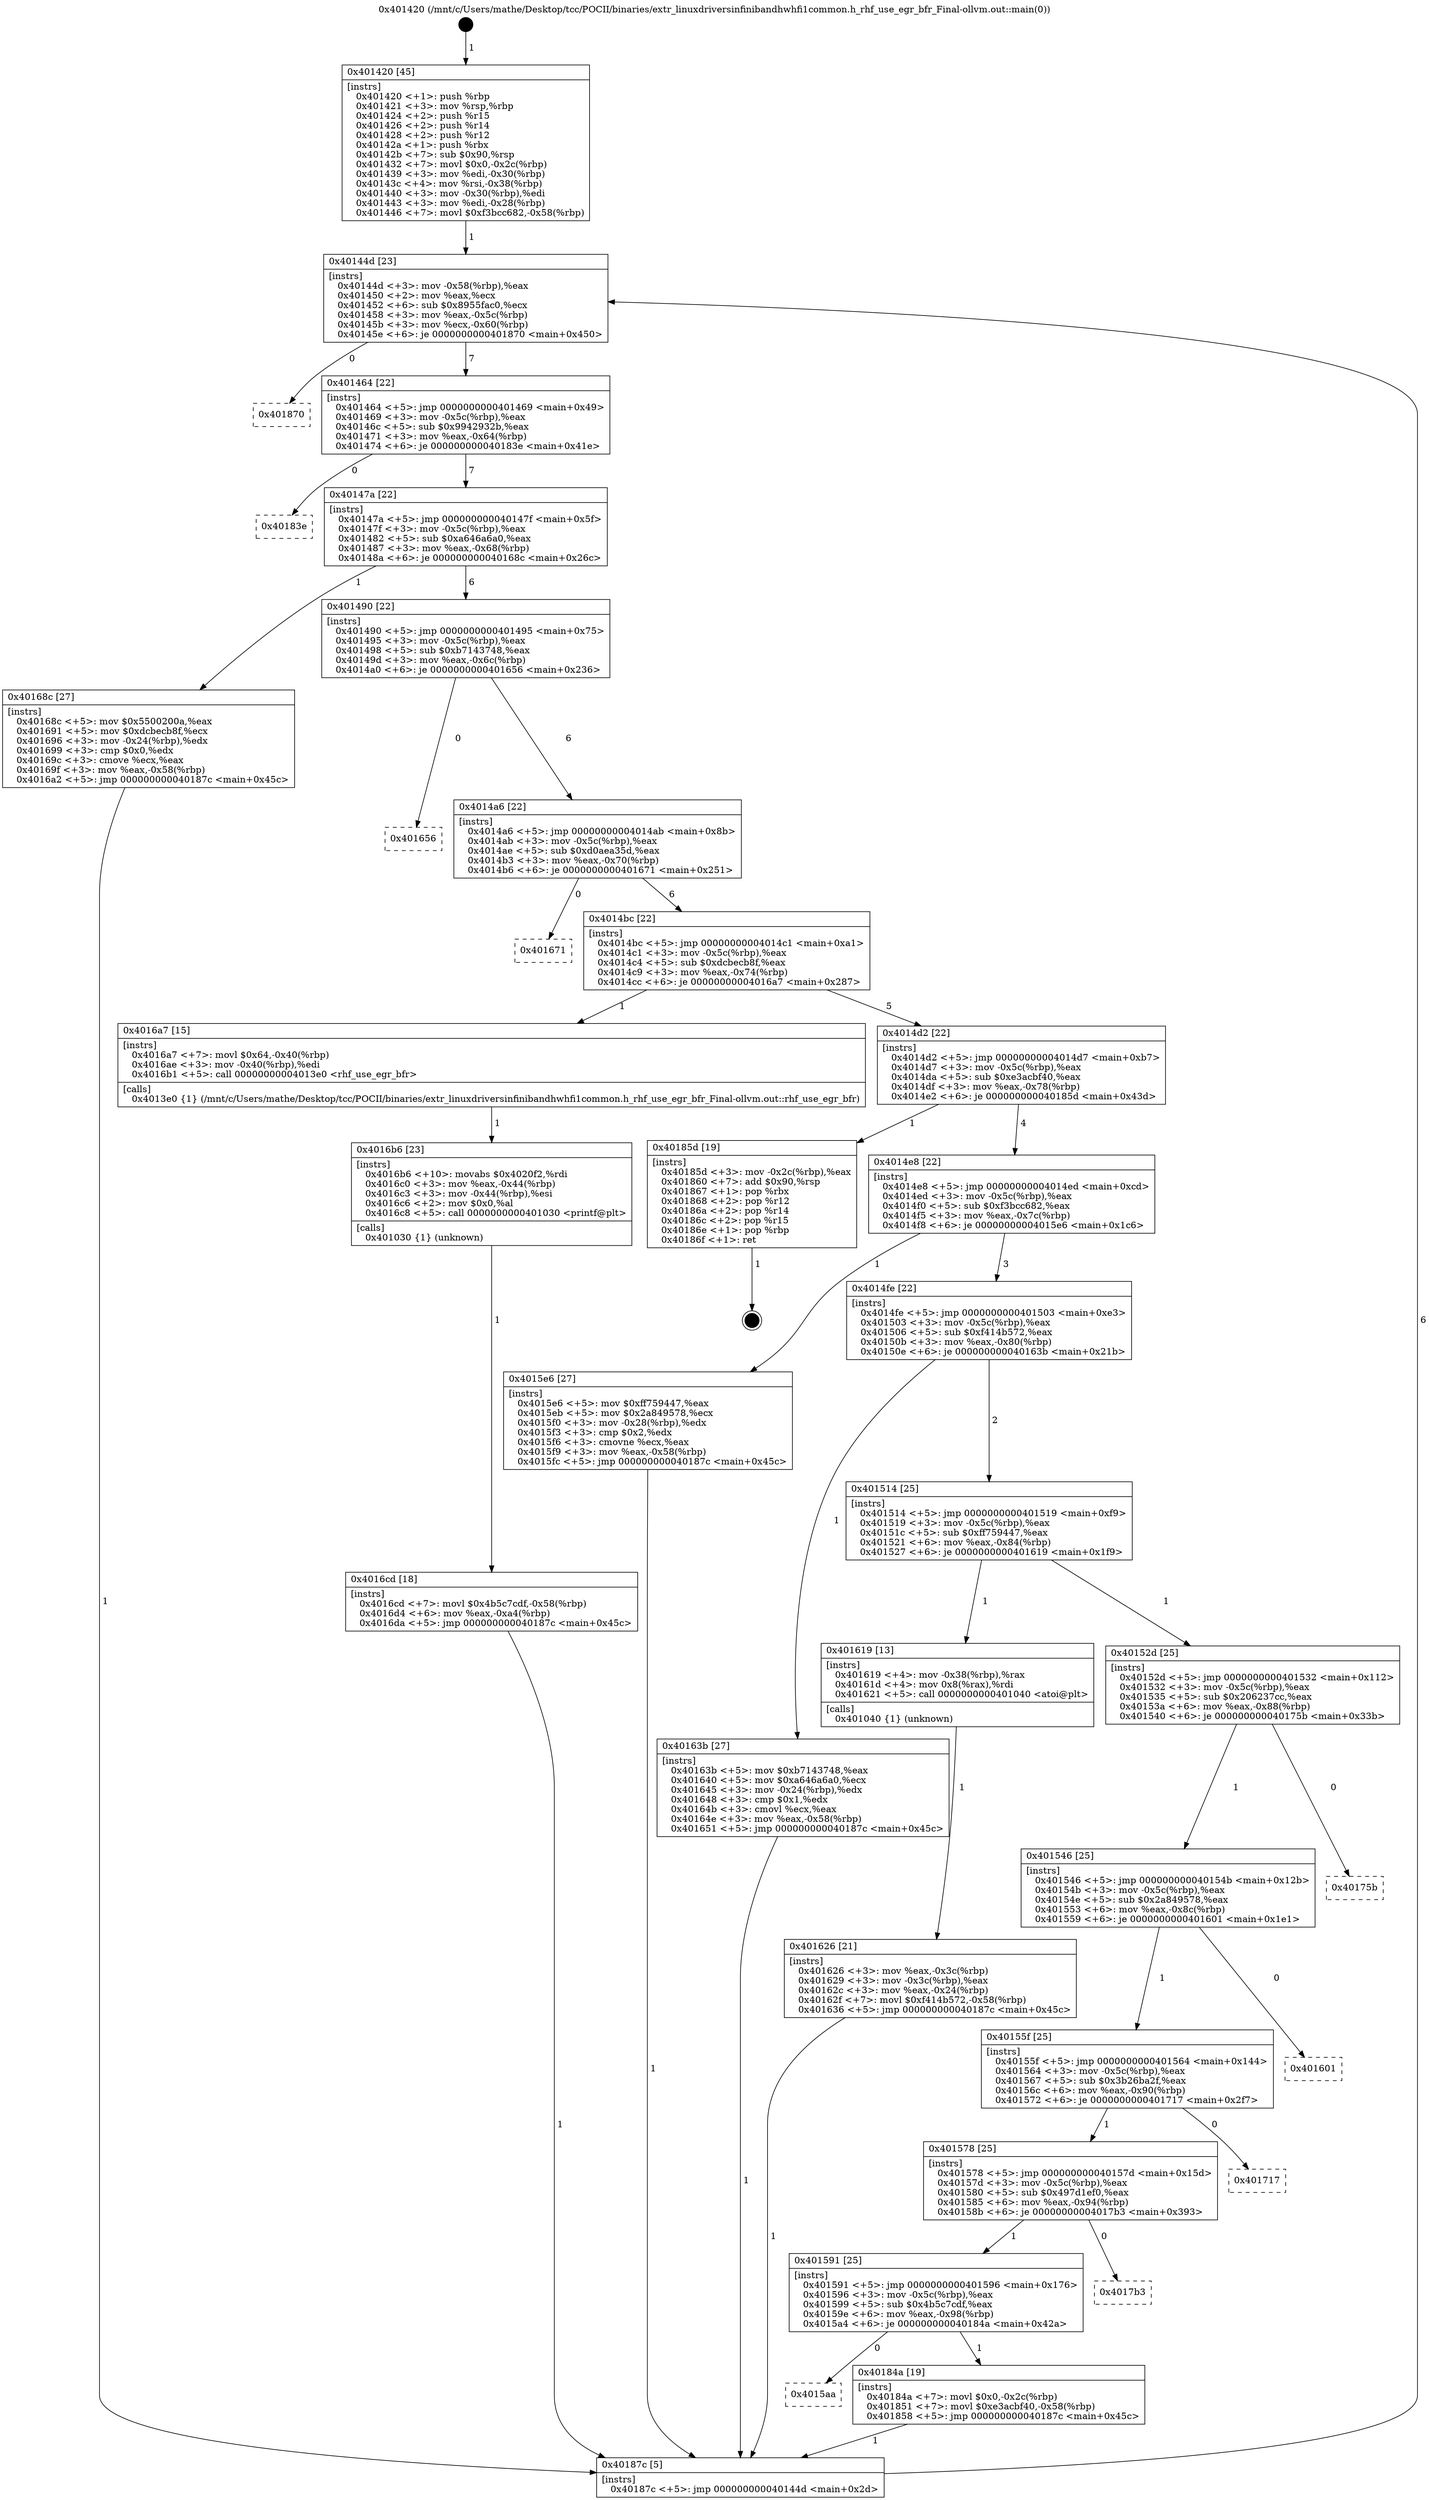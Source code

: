 digraph "0x401420" {
  label = "0x401420 (/mnt/c/Users/mathe/Desktop/tcc/POCII/binaries/extr_linuxdriversinfinibandhwhfi1common.h_rhf_use_egr_bfr_Final-ollvm.out::main(0))"
  labelloc = "t"
  node[shape=record]

  Entry [label="",width=0.3,height=0.3,shape=circle,fillcolor=black,style=filled]
  "0x40144d" [label="{
     0x40144d [23]\l
     | [instrs]\l
     &nbsp;&nbsp;0x40144d \<+3\>: mov -0x58(%rbp),%eax\l
     &nbsp;&nbsp;0x401450 \<+2\>: mov %eax,%ecx\l
     &nbsp;&nbsp;0x401452 \<+6\>: sub $0x8955fac0,%ecx\l
     &nbsp;&nbsp;0x401458 \<+3\>: mov %eax,-0x5c(%rbp)\l
     &nbsp;&nbsp;0x40145b \<+3\>: mov %ecx,-0x60(%rbp)\l
     &nbsp;&nbsp;0x40145e \<+6\>: je 0000000000401870 \<main+0x450\>\l
  }"]
  "0x401870" [label="{
     0x401870\l
  }", style=dashed]
  "0x401464" [label="{
     0x401464 [22]\l
     | [instrs]\l
     &nbsp;&nbsp;0x401464 \<+5\>: jmp 0000000000401469 \<main+0x49\>\l
     &nbsp;&nbsp;0x401469 \<+3\>: mov -0x5c(%rbp),%eax\l
     &nbsp;&nbsp;0x40146c \<+5\>: sub $0x9942932b,%eax\l
     &nbsp;&nbsp;0x401471 \<+3\>: mov %eax,-0x64(%rbp)\l
     &nbsp;&nbsp;0x401474 \<+6\>: je 000000000040183e \<main+0x41e\>\l
  }"]
  Exit [label="",width=0.3,height=0.3,shape=circle,fillcolor=black,style=filled,peripheries=2]
  "0x40183e" [label="{
     0x40183e\l
  }", style=dashed]
  "0x40147a" [label="{
     0x40147a [22]\l
     | [instrs]\l
     &nbsp;&nbsp;0x40147a \<+5\>: jmp 000000000040147f \<main+0x5f\>\l
     &nbsp;&nbsp;0x40147f \<+3\>: mov -0x5c(%rbp),%eax\l
     &nbsp;&nbsp;0x401482 \<+5\>: sub $0xa646a6a0,%eax\l
     &nbsp;&nbsp;0x401487 \<+3\>: mov %eax,-0x68(%rbp)\l
     &nbsp;&nbsp;0x40148a \<+6\>: je 000000000040168c \<main+0x26c\>\l
  }"]
  "0x4015aa" [label="{
     0x4015aa\l
  }", style=dashed]
  "0x40168c" [label="{
     0x40168c [27]\l
     | [instrs]\l
     &nbsp;&nbsp;0x40168c \<+5\>: mov $0x5500200a,%eax\l
     &nbsp;&nbsp;0x401691 \<+5\>: mov $0xdcbecb8f,%ecx\l
     &nbsp;&nbsp;0x401696 \<+3\>: mov -0x24(%rbp),%edx\l
     &nbsp;&nbsp;0x401699 \<+3\>: cmp $0x0,%edx\l
     &nbsp;&nbsp;0x40169c \<+3\>: cmove %ecx,%eax\l
     &nbsp;&nbsp;0x40169f \<+3\>: mov %eax,-0x58(%rbp)\l
     &nbsp;&nbsp;0x4016a2 \<+5\>: jmp 000000000040187c \<main+0x45c\>\l
  }"]
  "0x401490" [label="{
     0x401490 [22]\l
     | [instrs]\l
     &nbsp;&nbsp;0x401490 \<+5\>: jmp 0000000000401495 \<main+0x75\>\l
     &nbsp;&nbsp;0x401495 \<+3\>: mov -0x5c(%rbp),%eax\l
     &nbsp;&nbsp;0x401498 \<+5\>: sub $0xb7143748,%eax\l
     &nbsp;&nbsp;0x40149d \<+3\>: mov %eax,-0x6c(%rbp)\l
     &nbsp;&nbsp;0x4014a0 \<+6\>: je 0000000000401656 \<main+0x236\>\l
  }"]
  "0x40184a" [label="{
     0x40184a [19]\l
     | [instrs]\l
     &nbsp;&nbsp;0x40184a \<+7\>: movl $0x0,-0x2c(%rbp)\l
     &nbsp;&nbsp;0x401851 \<+7\>: movl $0xe3acbf40,-0x58(%rbp)\l
     &nbsp;&nbsp;0x401858 \<+5\>: jmp 000000000040187c \<main+0x45c\>\l
  }"]
  "0x401656" [label="{
     0x401656\l
  }", style=dashed]
  "0x4014a6" [label="{
     0x4014a6 [22]\l
     | [instrs]\l
     &nbsp;&nbsp;0x4014a6 \<+5\>: jmp 00000000004014ab \<main+0x8b\>\l
     &nbsp;&nbsp;0x4014ab \<+3\>: mov -0x5c(%rbp),%eax\l
     &nbsp;&nbsp;0x4014ae \<+5\>: sub $0xd0aea35d,%eax\l
     &nbsp;&nbsp;0x4014b3 \<+3\>: mov %eax,-0x70(%rbp)\l
     &nbsp;&nbsp;0x4014b6 \<+6\>: je 0000000000401671 \<main+0x251\>\l
  }"]
  "0x401591" [label="{
     0x401591 [25]\l
     | [instrs]\l
     &nbsp;&nbsp;0x401591 \<+5\>: jmp 0000000000401596 \<main+0x176\>\l
     &nbsp;&nbsp;0x401596 \<+3\>: mov -0x5c(%rbp),%eax\l
     &nbsp;&nbsp;0x401599 \<+5\>: sub $0x4b5c7cdf,%eax\l
     &nbsp;&nbsp;0x40159e \<+6\>: mov %eax,-0x98(%rbp)\l
     &nbsp;&nbsp;0x4015a4 \<+6\>: je 000000000040184a \<main+0x42a\>\l
  }"]
  "0x401671" [label="{
     0x401671\l
  }", style=dashed]
  "0x4014bc" [label="{
     0x4014bc [22]\l
     | [instrs]\l
     &nbsp;&nbsp;0x4014bc \<+5\>: jmp 00000000004014c1 \<main+0xa1\>\l
     &nbsp;&nbsp;0x4014c1 \<+3\>: mov -0x5c(%rbp),%eax\l
     &nbsp;&nbsp;0x4014c4 \<+5\>: sub $0xdcbecb8f,%eax\l
     &nbsp;&nbsp;0x4014c9 \<+3\>: mov %eax,-0x74(%rbp)\l
     &nbsp;&nbsp;0x4014cc \<+6\>: je 00000000004016a7 \<main+0x287\>\l
  }"]
  "0x4017b3" [label="{
     0x4017b3\l
  }", style=dashed]
  "0x4016a7" [label="{
     0x4016a7 [15]\l
     | [instrs]\l
     &nbsp;&nbsp;0x4016a7 \<+7\>: movl $0x64,-0x40(%rbp)\l
     &nbsp;&nbsp;0x4016ae \<+3\>: mov -0x40(%rbp),%edi\l
     &nbsp;&nbsp;0x4016b1 \<+5\>: call 00000000004013e0 \<rhf_use_egr_bfr\>\l
     | [calls]\l
     &nbsp;&nbsp;0x4013e0 \{1\} (/mnt/c/Users/mathe/Desktop/tcc/POCII/binaries/extr_linuxdriversinfinibandhwhfi1common.h_rhf_use_egr_bfr_Final-ollvm.out::rhf_use_egr_bfr)\l
  }"]
  "0x4014d2" [label="{
     0x4014d2 [22]\l
     | [instrs]\l
     &nbsp;&nbsp;0x4014d2 \<+5\>: jmp 00000000004014d7 \<main+0xb7\>\l
     &nbsp;&nbsp;0x4014d7 \<+3\>: mov -0x5c(%rbp),%eax\l
     &nbsp;&nbsp;0x4014da \<+5\>: sub $0xe3acbf40,%eax\l
     &nbsp;&nbsp;0x4014df \<+3\>: mov %eax,-0x78(%rbp)\l
     &nbsp;&nbsp;0x4014e2 \<+6\>: je 000000000040185d \<main+0x43d\>\l
  }"]
  "0x401578" [label="{
     0x401578 [25]\l
     | [instrs]\l
     &nbsp;&nbsp;0x401578 \<+5\>: jmp 000000000040157d \<main+0x15d\>\l
     &nbsp;&nbsp;0x40157d \<+3\>: mov -0x5c(%rbp),%eax\l
     &nbsp;&nbsp;0x401580 \<+5\>: sub $0x497d1ef0,%eax\l
     &nbsp;&nbsp;0x401585 \<+6\>: mov %eax,-0x94(%rbp)\l
     &nbsp;&nbsp;0x40158b \<+6\>: je 00000000004017b3 \<main+0x393\>\l
  }"]
  "0x40185d" [label="{
     0x40185d [19]\l
     | [instrs]\l
     &nbsp;&nbsp;0x40185d \<+3\>: mov -0x2c(%rbp),%eax\l
     &nbsp;&nbsp;0x401860 \<+7\>: add $0x90,%rsp\l
     &nbsp;&nbsp;0x401867 \<+1\>: pop %rbx\l
     &nbsp;&nbsp;0x401868 \<+2\>: pop %r12\l
     &nbsp;&nbsp;0x40186a \<+2\>: pop %r14\l
     &nbsp;&nbsp;0x40186c \<+2\>: pop %r15\l
     &nbsp;&nbsp;0x40186e \<+1\>: pop %rbp\l
     &nbsp;&nbsp;0x40186f \<+1\>: ret\l
  }"]
  "0x4014e8" [label="{
     0x4014e8 [22]\l
     | [instrs]\l
     &nbsp;&nbsp;0x4014e8 \<+5\>: jmp 00000000004014ed \<main+0xcd\>\l
     &nbsp;&nbsp;0x4014ed \<+3\>: mov -0x5c(%rbp),%eax\l
     &nbsp;&nbsp;0x4014f0 \<+5\>: sub $0xf3bcc682,%eax\l
     &nbsp;&nbsp;0x4014f5 \<+3\>: mov %eax,-0x7c(%rbp)\l
     &nbsp;&nbsp;0x4014f8 \<+6\>: je 00000000004015e6 \<main+0x1c6\>\l
  }"]
  "0x401717" [label="{
     0x401717\l
  }", style=dashed]
  "0x4015e6" [label="{
     0x4015e6 [27]\l
     | [instrs]\l
     &nbsp;&nbsp;0x4015e6 \<+5\>: mov $0xff759447,%eax\l
     &nbsp;&nbsp;0x4015eb \<+5\>: mov $0x2a849578,%ecx\l
     &nbsp;&nbsp;0x4015f0 \<+3\>: mov -0x28(%rbp),%edx\l
     &nbsp;&nbsp;0x4015f3 \<+3\>: cmp $0x2,%edx\l
     &nbsp;&nbsp;0x4015f6 \<+3\>: cmovne %ecx,%eax\l
     &nbsp;&nbsp;0x4015f9 \<+3\>: mov %eax,-0x58(%rbp)\l
     &nbsp;&nbsp;0x4015fc \<+5\>: jmp 000000000040187c \<main+0x45c\>\l
  }"]
  "0x4014fe" [label="{
     0x4014fe [22]\l
     | [instrs]\l
     &nbsp;&nbsp;0x4014fe \<+5\>: jmp 0000000000401503 \<main+0xe3\>\l
     &nbsp;&nbsp;0x401503 \<+3\>: mov -0x5c(%rbp),%eax\l
     &nbsp;&nbsp;0x401506 \<+5\>: sub $0xf414b572,%eax\l
     &nbsp;&nbsp;0x40150b \<+3\>: mov %eax,-0x80(%rbp)\l
     &nbsp;&nbsp;0x40150e \<+6\>: je 000000000040163b \<main+0x21b\>\l
  }"]
  "0x40187c" [label="{
     0x40187c [5]\l
     | [instrs]\l
     &nbsp;&nbsp;0x40187c \<+5\>: jmp 000000000040144d \<main+0x2d\>\l
  }"]
  "0x401420" [label="{
     0x401420 [45]\l
     | [instrs]\l
     &nbsp;&nbsp;0x401420 \<+1\>: push %rbp\l
     &nbsp;&nbsp;0x401421 \<+3\>: mov %rsp,%rbp\l
     &nbsp;&nbsp;0x401424 \<+2\>: push %r15\l
     &nbsp;&nbsp;0x401426 \<+2\>: push %r14\l
     &nbsp;&nbsp;0x401428 \<+2\>: push %r12\l
     &nbsp;&nbsp;0x40142a \<+1\>: push %rbx\l
     &nbsp;&nbsp;0x40142b \<+7\>: sub $0x90,%rsp\l
     &nbsp;&nbsp;0x401432 \<+7\>: movl $0x0,-0x2c(%rbp)\l
     &nbsp;&nbsp;0x401439 \<+3\>: mov %edi,-0x30(%rbp)\l
     &nbsp;&nbsp;0x40143c \<+4\>: mov %rsi,-0x38(%rbp)\l
     &nbsp;&nbsp;0x401440 \<+3\>: mov -0x30(%rbp),%edi\l
     &nbsp;&nbsp;0x401443 \<+3\>: mov %edi,-0x28(%rbp)\l
     &nbsp;&nbsp;0x401446 \<+7\>: movl $0xf3bcc682,-0x58(%rbp)\l
  }"]
  "0x40155f" [label="{
     0x40155f [25]\l
     | [instrs]\l
     &nbsp;&nbsp;0x40155f \<+5\>: jmp 0000000000401564 \<main+0x144\>\l
     &nbsp;&nbsp;0x401564 \<+3\>: mov -0x5c(%rbp),%eax\l
     &nbsp;&nbsp;0x401567 \<+5\>: sub $0x3b26ba2f,%eax\l
     &nbsp;&nbsp;0x40156c \<+6\>: mov %eax,-0x90(%rbp)\l
     &nbsp;&nbsp;0x401572 \<+6\>: je 0000000000401717 \<main+0x2f7\>\l
  }"]
  "0x40163b" [label="{
     0x40163b [27]\l
     | [instrs]\l
     &nbsp;&nbsp;0x40163b \<+5\>: mov $0xb7143748,%eax\l
     &nbsp;&nbsp;0x401640 \<+5\>: mov $0xa646a6a0,%ecx\l
     &nbsp;&nbsp;0x401645 \<+3\>: mov -0x24(%rbp),%edx\l
     &nbsp;&nbsp;0x401648 \<+3\>: cmp $0x1,%edx\l
     &nbsp;&nbsp;0x40164b \<+3\>: cmovl %ecx,%eax\l
     &nbsp;&nbsp;0x40164e \<+3\>: mov %eax,-0x58(%rbp)\l
     &nbsp;&nbsp;0x401651 \<+5\>: jmp 000000000040187c \<main+0x45c\>\l
  }"]
  "0x401514" [label="{
     0x401514 [25]\l
     | [instrs]\l
     &nbsp;&nbsp;0x401514 \<+5\>: jmp 0000000000401519 \<main+0xf9\>\l
     &nbsp;&nbsp;0x401519 \<+3\>: mov -0x5c(%rbp),%eax\l
     &nbsp;&nbsp;0x40151c \<+5\>: sub $0xff759447,%eax\l
     &nbsp;&nbsp;0x401521 \<+6\>: mov %eax,-0x84(%rbp)\l
     &nbsp;&nbsp;0x401527 \<+6\>: je 0000000000401619 \<main+0x1f9\>\l
  }"]
  "0x401601" [label="{
     0x401601\l
  }", style=dashed]
  "0x401619" [label="{
     0x401619 [13]\l
     | [instrs]\l
     &nbsp;&nbsp;0x401619 \<+4\>: mov -0x38(%rbp),%rax\l
     &nbsp;&nbsp;0x40161d \<+4\>: mov 0x8(%rax),%rdi\l
     &nbsp;&nbsp;0x401621 \<+5\>: call 0000000000401040 \<atoi@plt\>\l
     | [calls]\l
     &nbsp;&nbsp;0x401040 \{1\} (unknown)\l
  }"]
  "0x40152d" [label="{
     0x40152d [25]\l
     | [instrs]\l
     &nbsp;&nbsp;0x40152d \<+5\>: jmp 0000000000401532 \<main+0x112\>\l
     &nbsp;&nbsp;0x401532 \<+3\>: mov -0x5c(%rbp),%eax\l
     &nbsp;&nbsp;0x401535 \<+5\>: sub $0x206237cc,%eax\l
     &nbsp;&nbsp;0x40153a \<+6\>: mov %eax,-0x88(%rbp)\l
     &nbsp;&nbsp;0x401540 \<+6\>: je 000000000040175b \<main+0x33b\>\l
  }"]
  "0x401626" [label="{
     0x401626 [21]\l
     | [instrs]\l
     &nbsp;&nbsp;0x401626 \<+3\>: mov %eax,-0x3c(%rbp)\l
     &nbsp;&nbsp;0x401629 \<+3\>: mov -0x3c(%rbp),%eax\l
     &nbsp;&nbsp;0x40162c \<+3\>: mov %eax,-0x24(%rbp)\l
     &nbsp;&nbsp;0x40162f \<+7\>: movl $0xf414b572,-0x58(%rbp)\l
     &nbsp;&nbsp;0x401636 \<+5\>: jmp 000000000040187c \<main+0x45c\>\l
  }"]
  "0x4016b6" [label="{
     0x4016b6 [23]\l
     | [instrs]\l
     &nbsp;&nbsp;0x4016b6 \<+10\>: movabs $0x4020f2,%rdi\l
     &nbsp;&nbsp;0x4016c0 \<+3\>: mov %eax,-0x44(%rbp)\l
     &nbsp;&nbsp;0x4016c3 \<+3\>: mov -0x44(%rbp),%esi\l
     &nbsp;&nbsp;0x4016c6 \<+2\>: mov $0x0,%al\l
     &nbsp;&nbsp;0x4016c8 \<+5\>: call 0000000000401030 \<printf@plt\>\l
     | [calls]\l
     &nbsp;&nbsp;0x401030 \{1\} (unknown)\l
  }"]
  "0x4016cd" [label="{
     0x4016cd [18]\l
     | [instrs]\l
     &nbsp;&nbsp;0x4016cd \<+7\>: movl $0x4b5c7cdf,-0x58(%rbp)\l
     &nbsp;&nbsp;0x4016d4 \<+6\>: mov %eax,-0xa4(%rbp)\l
     &nbsp;&nbsp;0x4016da \<+5\>: jmp 000000000040187c \<main+0x45c\>\l
  }"]
  "0x401546" [label="{
     0x401546 [25]\l
     | [instrs]\l
     &nbsp;&nbsp;0x401546 \<+5\>: jmp 000000000040154b \<main+0x12b\>\l
     &nbsp;&nbsp;0x40154b \<+3\>: mov -0x5c(%rbp),%eax\l
     &nbsp;&nbsp;0x40154e \<+5\>: sub $0x2a849578,%eax\l
     &nbsp;&nbsp;0x401553 \<+6\>: mov %eax,-0x8c(%rbp)\l
     &nbsp;&nbsp;0x401559 \<+6\>: je 0000000000401601 \<main+0x1e1\>\l
  }"]
  "0x40175b" [label="{
     0x40175b\l
  }", style=dashed]
  Entry -> "0x401420" [label=" 1"]
  "0x40144d" -> "0x401870" [label=" 0"]
  "0x40144d" -> "0x401464" [label=" 7"]
  "0x40185d" -> Exit [label=" 1"]
  "0x401464" -> "0x40183e" [label=" 0"]
  "0x401464" -> "0x40147a" [label=" 7"]
  "0x40184a" -> "0x40187c" [label=" 1"]
  "0x40147a" -> "0x40168c" [label=" 1"]
  "0x40147a" -> "0x401490" [label=" 6"]
  "0x401591" -> "0x4015aa" [label=" 0"]
  "0x401490" -> "0x401656" [label=" 0"]
  "0x401490" -> "0x4014a6" [label=" 6"]
  "0x401591" -> "0x40184a" [label=" 1"]
  "0x4014a6" -> "0x401671" [label=" 0"]
  "0x4014a6" -> "0x4014bc" [label=" 6"]
  "0x401578" -> "0x401591" [label=" 1"]
  "0x4014bc" -> "0x4016a7" [label=" 1"]
  "0x4014bc" -> "0x4014d2" [label=" 5"]
  "0x401578" -> "0x4017b3" [label=" 0"]
  "0x4014d2" -> "0x40185d" [label=" 1"]
  "0x4014d2" -> "0x4014e8" [label=" 4"]
  "0x40155f" -> "0x401578" [label=" 1"]
  "0x4014e8" -> "0x4015e6" [label=" 1"]
  "0x4014e8" -> "0x4014fe" [label=" 3"]
  "0x4015e6" -> "0x40187c" [label=" 1"]
  "0x401420" -> "0x40144d" [label=" 1"]
  "0x40187c" -> "0x40144d" [label=" 6"]
  "0x40155f" -> "0x401717" [label=" 0"]
  "0x4014fe" -> "0x40163b" [label=" 1"]
  "0x4014fe" -> "0x401514" [label=" 2"]
  "0x401546" -> "0x40155f" [label=" 1"]
  "0x401514" -> "0x401619" [label=" 1"]
  "0x401514" -> "0x40152d" [label=" 1"]
  "0x401619" -> "0x401626" [label=" 1"]
  "0x401626" -> "0x40187c" [label=" 1"]
  "0x40163b" -> "0x40187c" [label=" 1"]
  "0x40168c" -> "0x40187c" [label=" 1"]
  "0x4016a7" -> "0x4016b6" [label=" 1"]
  "0x4016b6" -> "0x4016cd" [label=" 1"]
  "0x4016cd" -> "0x40187c" [label=" 1"]
  "0x401546" -> "0x401601" [label=" 0"]
  "0x40152d" -> "0x40175b" [label=" 0"]
  "0x40152d" -> "0x401546" [label=" 1"]
}
